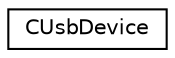 digraph G
{
  edge [fontname="Helvetica",fontsize="10",labelfontname="Helvetica",labelfontsize="10"];
  node [fontname="Helvetica",fontsize="10",shape=record];
  rankdir=LR;
  Node1 [label="CUsbDevice",height=0.2,width=0.4,color="black", fillcolor="white", style="filled",URL="$class_c_usb_device.html"];
}

